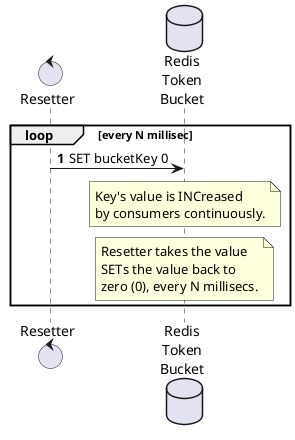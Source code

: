 @startuml
control "Resetter" as rst
database "Redis\nToken\nBucket" as redis

autonumber
loop every N millisec
    rst -> redis: SET bucketKey 0
    note over redis
        Key's value is INCreased
        by consumers continuously.
    end note
    note over redis
        Resetter takes the value
        SETs the value back to
        zero (0), every N millisecs.
    end note
end
@enduml
